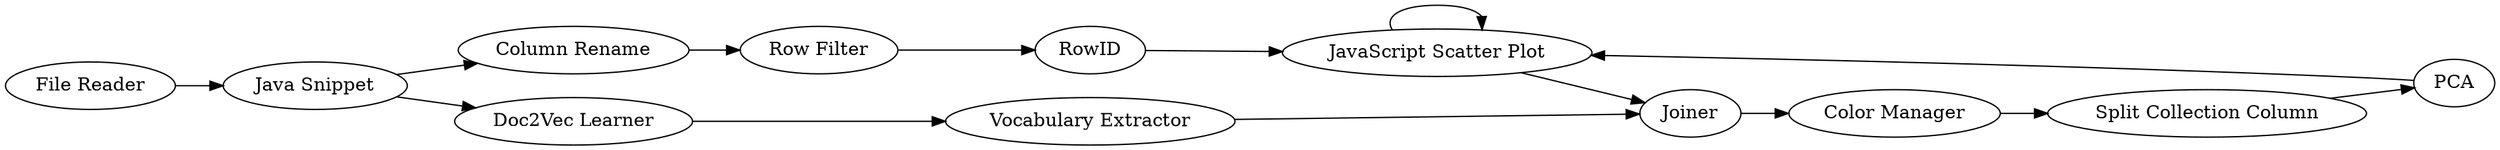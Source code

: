 digraph {
	11 -> 85
	93 -> 74
	89 -> 90
	87 -> 88
	90 -> 91
	91 -> 92
	74 -> 88
	88 -> 91
	11 -> 89
	88 -> 88
	4 -> 11
	24 -> 87
	92 -> 93
	85 -> 24
	91 [label=Joiner]
	24 [label="Row Filter"]
	92 [label="Color Manager"]
	90 [label="Vocabulary Extractor"]
	87 [label=RowID]
	89 [label="Doc2Vec Learner"]
	11 [label="Java Snippet"]
	4 [label="File Reader"]
	88 [label="JavaScript Scatter Plot"]
	74 [label=PCA]
	93 [label="Split Collection Column"]
	85 [label="Column Rename"]
	rankdir=LR
}
